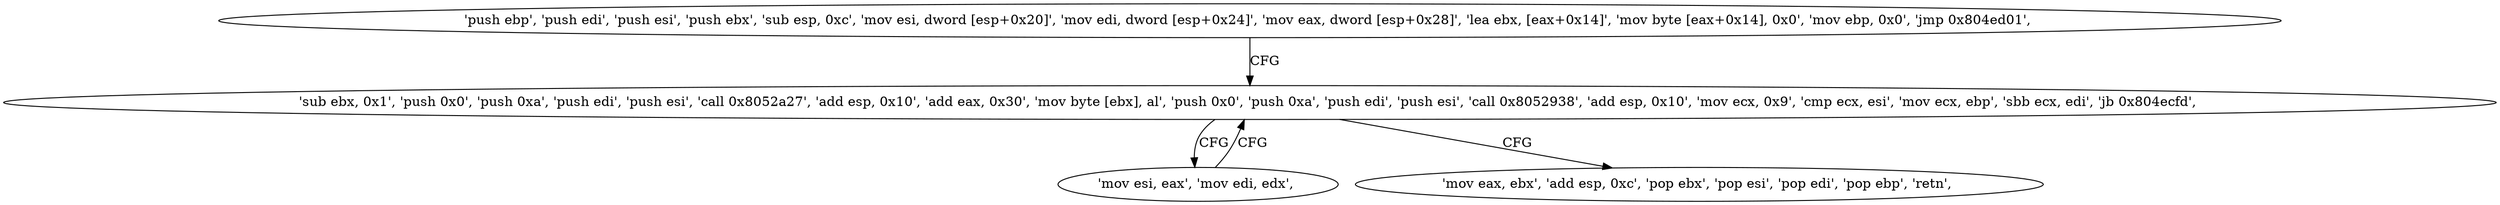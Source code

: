 digraph "func" {
"134540508" [label = "'push ebp', 'push edi', 'push esi', 'push ebx', 'sub esp, 0xc', 'mov esi, dword [esp+0x20]', 'mov edi, dword [esp+0x24]', 'mov eax, dword [esp+0x28]', 'lea ebx, [eax+0x14]', 'mov byte [eax+0x14], 0x0', 'mov ebp, 0x0', 'jmp 0x804ed01', " ]
"134540545" [label = "'sub ebx, 0x1', 'push 0x0', 'push 0xa', 'push edi', 'push esi', 'call 0x8052a27', 'add esp, 0x10', 'add eax, 0x30', 'mov byte [ebx], al', 'push 0x0', 'push 0xa', 'push edi', 'push esi', 'call 0x8052938', 'add esp, 0x10', 'mov ecx, 0x9', 'cmp ecx, esi', 'mov ecx, ebp', 'sbb ecx, edi', 'jb 0x804ecfd', " ]
"134540541" [label = "'mov esi, eax', 'mov edi, edx', " ]
"134540594" [label = "'mov eax, ebx', 'add esp, 0xc', 'pop ebx', 'pop esi', 'pop edi', 'pop ebp', 'retn', " ]
"134540508" -> "134540545" [ label = "CFG" ]
"134540545" -> "134540541" [ label = "CFG" ]
"134540545" -> "134540594" [ label = "CFG" ]
"134540541" -> "134540545" [ label = "CFG" ]
}
